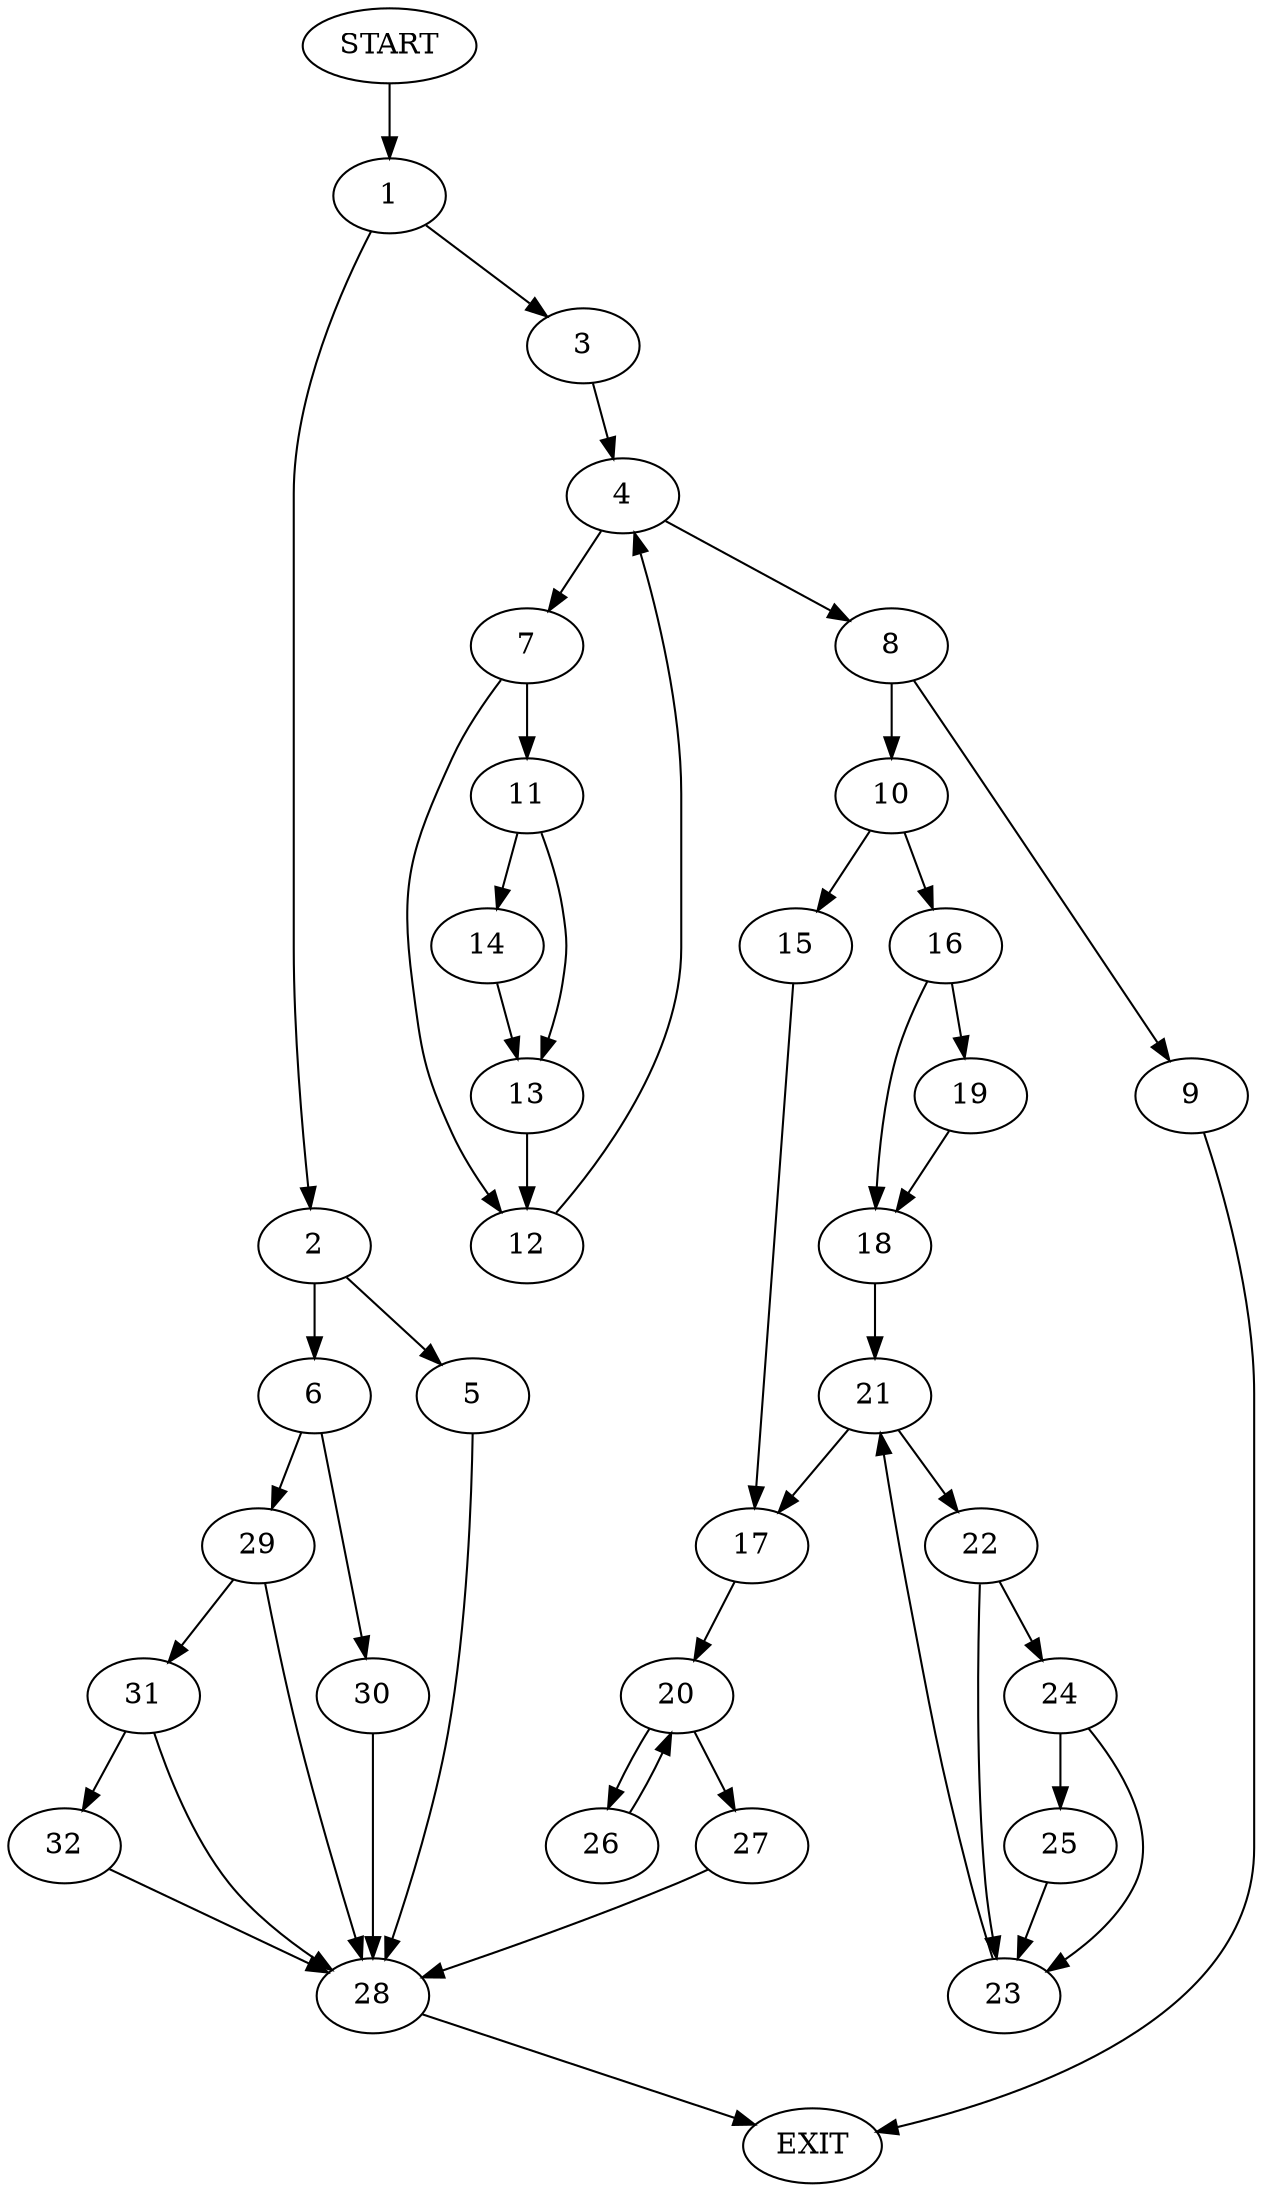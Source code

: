 digraph {
0 [label="START"]
33 [label="EXIT"]
0 -> 1
1 -> 2
1 -> 3
3 -> 4
2 -> 5
2 -> 6
4 -> 7
4 -> 8
8 -> 9
8 -> 10
7 -> 11
7 -> 12
12 -> 4
11 -> 13
11 -> 14
14 -> 13
13 -> 12
9 -> 33
10 -> 15
10 -> 16
15 -> 17
16 -> 18
16 -> 19
17 -> 20
19 -> 18
18 -> 21
21 -> 17
21 -> 22
22 -> 23
22 -> 24
23 -> 21
24 -> 25
24 -> 23
25 -> 23
20 -> 26
20 -> 27
26 -> 20
27 -> 28
28 -> 33
6 -> 29
6 -> 30
5 -> 28
30 -> 28
29 -> 28
29 -> 31
31 -> 28
31 -> 32
32 -> 28
}
